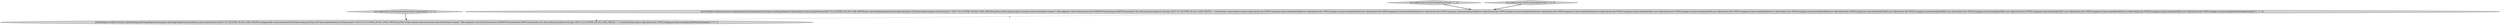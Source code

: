 digraph {
0 [style = filled, label = "JoinTestHelper.verifyCursors(new HashJoinSegmentStorageAdapter(factSegment.asStorageAdapter(),ImmutableList.of(new JoinableClause(FACT_TO_COUNTRY_ON_ISO_CODE_PREFIX,new IndexedTableJoinable(countriesTable),JoinType.LEFT,JoinConditionAnalysis.forExpression(\"1\",FACT_TO_COUNTRY_ON_ISO_CODE_PREFIX,ExprMacroTable.nil())))).makeCursors(new SelectorDimFilter(\"channel\",\"#de.wikipedia\",null).toFilter(),Intervals.ETERNITY,VirtualColumns.EMPTY,Granularities.ALL,false,null),ImmutableList.of(\"page\",FACT_TO_COUNTRY_ON_ISO_CODE_PREFIX + \"countryName\"),ImmutableList.of(new Object((((edu.fdu.CPPDG.tinypdg.pe.ExpressionInfo@a58ad0,new Object((((edu.fdu.CPPDG.tinypdg.pe.ExpressionInfo@a58ad5,new Object((((edu.fdu.CPPDG.tinypdg.pe.ExpressionInfo@a58ada,new Object((((edu.fdu.CPPDG.tinypdg.pe.ExpressionInfo@a58adf,new Object((((edu.fdu.CPPDG.tinypdg.pe.ExpressionInfo@a58ae4,new Object((((edu.fdu.CPPDG.tinypdg.pe.ExpressionInfo@a58ae9,new Object((((edu.fdu.CPPDG.tinypdg.pe.ExpressionInfo@a58aee,new Object((((edu.fdu.CPPDG.tinypdg.pe.ExpressionInfo@a58af3,new Object((((edu.fdu.CPPDG.tinypdg.pe.ExpressionInfo@a58af8,new Object((((edu.fdu.CPPDG.tinypdg.pe.ExpressionInfo@a58afd,new Object((((edu.fdu.CPPDG.tinypdg.pe.ExpressionInfo@a58b02,new Object((((edu.fdu.CPPDG.tinypdg.pe.ExpressionInfo@a58b07,new Object((((edu.fdu.CPPDG.tinypdg.pe.ExpressionInfo@a58b0c,new Object((((edu.fdu.CPPDG.tinypdg.pe.ExpressionInfo@a58b11,new Object((((edu.fdu.CPPDG.tinypdg.pe.ExpressionInfo@a58b16,new Object((((edu.fdu.CPPDG.tinypdg.pe.ExpressionInfo@a58b1b,new Object((((edu.fdu.CPPDG.tinypdg.pe.ExpressionInfo@a58b20))@@@3@@@['1', '1', '0']", fillcolor = lightgray, shape = ellipse image = "AAA0AAABBB1BBB"];
3 [style = filled, label = "JoinTestHelper.verifyCursors(new HashJoinSegmentStorageAdapter(factSegment.asStorageAdapter(),ImmutableList.of(new JoinableClause(FACT_TO_COUNTRY_ON_ISO_CODE_PREFIX,LookupJoinable.wrap(countryIsoCodeToNameLookup),JoinType.LEFT,JoinConditionAnalysis.forExpression(\"0\",FACT_TO_COUNTRY_ON_ISO_CODE_PREFIX,ExprMacroTable.nil())))).makeCursors(new SelectorDimFilter(\"channel\",\"#de.wikipedia\",null).toFilter(),Intervals.ETERNITY,VirtualColumns.EMPTY,Granularities.ALL,false,null),ImmutableList.of(\"page\",FACT_TO_COUNTRY_ON_ISO_CODE_PREFIX + \"v\"),ImmutableList.of(new Object((((edu.fdu.CPPDG.tinypdg.pe.ExpressionInfo@a58b66))@@@3@@@['0', '0', '1']", fillcolor = lightgray, shape = ellipse image = "AAA0AAABBB3BBB"];
2 [style = filled, label = "test_makeCursors_factToCountryAlwaysTrue['0', '1', '0']", fillcolor = lightgray, shape = diamond image = "AAA0AAABBB2BBB"];
1 [style = filled, label = "test_makeCursors_factToCountryAlwaysTrue['1', '0', '0']", fillcolor = lightgray, shape = diamond image = "AAA0AAABBB1BBB"];
4 [style = filled, label = "test_makeCursors_factToCountryAlwaysFalseUsingLookup['0', '0', '1']", fillcolor = lightgray, shape = diamond image = "AAA0AAABBB3BBB"];
2->0 [style = bold, label=""];
0->3 [style = dashed, label="0"];
4->3 [style = bold, label=""];
1->0 [style = bold, label=""];
}
